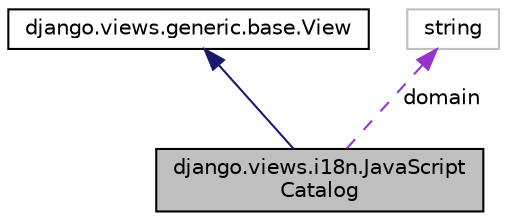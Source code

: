 digraph "django.views.i18n.JavaScriptCatalog"
{
 // LATEX_PDF_SIZE
  edge [fontname="Helvetica",fontsize="10",labelfontname="Helvetica",labelfontsize="10"];
  node [fontname="Helvetica",fontsize="10",shape=record];
  Node1 [label="django.views.i18n.JavaScript\lCatalog",height=0.2,width=0.4,color="black", fillcolor="grey75", style="filled", fontcolor="black",tooltip=" "];
  Node2 -> Node1 [dir="back",color="midnightblue",fontsize="10",style="solid",fontname="Helvetica"];
  Node2 [label="django.views.generic.base.View",height=0.2,width=0.4,color="black", fillcolor="white", style="filled",URL="$d0/ddc/classdjango_1_1views_1_1generic_1_1base_1_1_view.html",tooltip=" "];
  Node3 -> Node1 [dir="back",color="darkorchid3",fontsize="10",style="dashed",label=" domain" ,fontname="Helvetica"];
  Node3 [label="string",height=0.2,width=0.4,color="grey75", fillcolor="white", style="filled",tooltip=" "];
}
